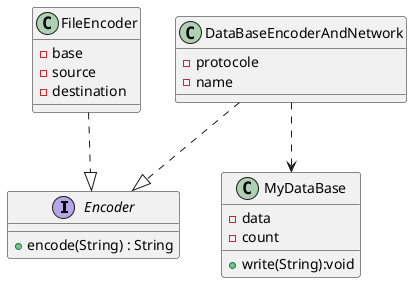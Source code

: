 @startuml

interface Encoder
Encoder : +encode(String) : String
FileEncoder ..|> Encoder
FileEncoder : -base
FileEncoder : -source
FileEncoder : -destination
DataBaseEncoderAndNetwork ..|> Encoder
DataBaseEncoderAndNetwork : -protocole
DataBaseEncoderAndNetwork : -name
DataBaseEncoderAndNetwork  ..> MyDataBase
MyDataBase : -data 
MyDataBase : -count   
MyDataBase : +write(String):void
@enduml